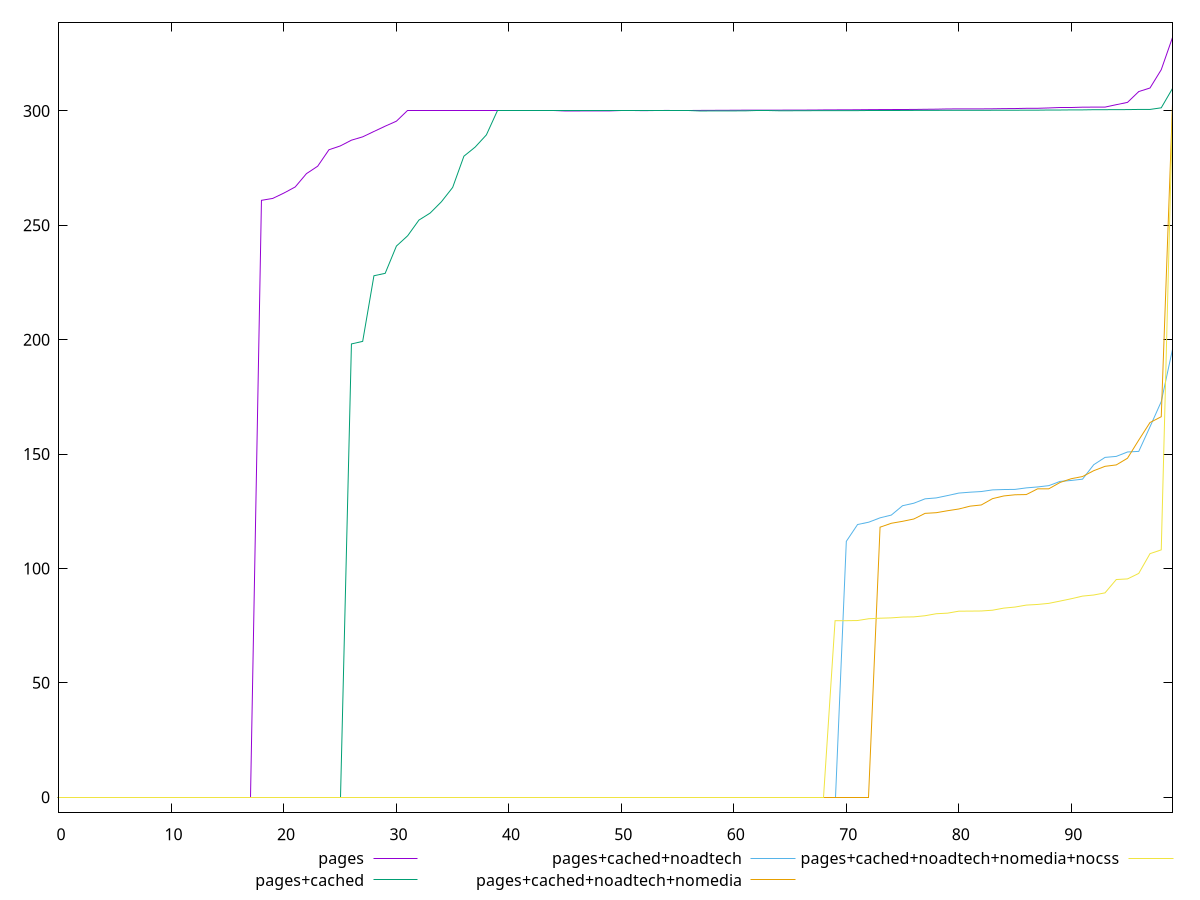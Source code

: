 reset

$pages <<EOF
0 0
1 0
2 0
3 0
4 0
5 0
6 0
7 0
8 0
9 0
10 0
11 0
12 0
13 0
14 0
15 0
16 0
17 0
18 260.9300003051758
19 261.76099967956543
20 264.125
21 266.7749996185303
22 272.60400009155273
23 275.85200023651123
24 283.04500007629395
25 284.69799995422363
26 287.2289996147156
27 288.6909999847412
28 291.0420002937317
29 293.3550000190735
30 295.54300022125244
31 300
32 300
33 300
34 300
35 300
36 300
37 300
38 300
39 300
40 300
41 300
42 300
43 300
44 300
45 300.002
46 300.006
47 300.032
48 300.036
49 300.04
50 300.11
51 300.11
52 300.138
53 300.2
54 300.224
55 300.244
56 300.244
57 300.246
58 300.278
59 300.28
60 300.322
61 300.342
62 300.35
63 300.352
64 300.356
65 300.386
66 300.39
67 300.398
68 300.456
69 300.48
70 300.492
71 300.526
72 300.572
73 300.602
74 300.624
75 300.648
76 300.662
77 300.732
78 300.78
79 300.88
80 300.902
81 300.906
82 300.91
83 300.946
84 301.024
85 301.06
86 301.158
87 301.168
88 301.324
89 301.384
90 301.384
91 301.658
92 301.684
93 301.686
94 302.75
95 303.75400018692017
96 308.49
97 310.046
98 318.052
99 332.126
EOF

$pagesCached <<EOF
0 0
1 0
2 0
3 0
4 0
5 0
6 0
7 0
8 0
9 0
10 0
11 0
12 0
13 0
14 0
15 0
16 0
17 0
18 0
19 0
20 0
21 0
22 0
23 0
24 0
25 0
26 198.14899969100952
27 199.2699999809265
28 227.95899963378906
29 229.01399993896484
30 240.9390001296997
31 245.44700002670288
32 252.29500007629395
33 255.37599992752075
34 260.30999994277954
35 266.5679998397827
36 280.22700023651123
37 284.2130002975464
38 289.5559997558594
39 300
40 300
41 300
42 300
43 300
44 300
45 300
46 300
47 300
48 300
49 300
50 300
51 300
52 300
53 300
54 300
55 300
56 300
57 300.002
58 300.024
59 300.03
60 300.04
61 300.054
62 300.068
63 300.068
64 300.096
65 300.102
66 300.104
67 300.136
68 300.144
69 300.146
70 300.15
71 300.154
72 300.182
73 300.184
74 300.196
75 300.224
76 300.248
77 300.266
78 300.272
79 300.288
80 300.296
81 300.302
82 300.304
83 300.308
84 300.324
85 300.328
86 300.35
87 300.354
88 300.416
89 300.42
90 300.468
91 300.476
92 300.556
93 300.566
94 300.58
95 300.602
96 300.668
97 300.67
98 301.384
99 309.836
EOF

$pagesCachedNoadtech <<EOF
0 0
1 0
2 0
3 0
4 0
5 0
6 0
7 0
8 0
9 0
10 0
11 0
12 0
13 0
14 0
15 0
16 0
17 0
18 0
19 0
20 0
21 0
22 0
23 0
24 0
25 0
26 0
27 0
28 0
29 0
30 0
31 0
32 0
33 0
34 0
35 0
36 0
37 0
38 0
39 0
40 0
41 0
42 0
43 0
44 0
45 0
46 0
47 0
48 0
49 0
50 0
51 0
52 0
53 0
54 0
55 0
56 0
57 0
58 0
59 0
60 0
61 0
62 0
63 0
64 0
65 0
66 0
67 0
68 0
69 0
70 111.84299993515015
71 119.19600009918213
72 120.22499990463257
73 122.11800003051758
74 123.32399988174438
75 127.41899967193604
76 128.50600051879883
77 130.42500019073486
78 130.8300004005432
79 131.8550000190735
80 132.94399976730347
81 133.3259997367859
82 133.61300039291382
83 134.33500003814697
84 134.49200010299683
85 134.55000019073486
86 135.20900058746338
87 135.61899995803833
88 136.19000005722046
89 138.04300022125244
90 138.45700025558472
91 139.02200031280518
92 145.3550000190735
93 148.54099988937378
94 148.97800016403198
95 150.91200017929077
96 151.1670002937317
97 161.9119997024536
98 172.94100046157837
99 195.75699996948242
EOF

$pagesCachedNoadtechNomedia <<EOF
0 0
1 0
2 0
3 0
4 0
5 0
6 0
7 0
8 0
9 0
10 0
11 0
12 0
13 0
14 0
15 0
16 0
17 0
18 0
19 0
20 0
21 0
22 0
23 0
24 0
25 0
26 0
27 0
28 0
29 0
30 0
31 0
32 0
33 0
34 0
35 0
36 0
37 0
38 0
39 0
40 0
41 0
42 0
43 0
44 0
45 0
46 0
47 0
48 0
49 0
50 0
51 0
52 0
53 0
54 0
55 0
56 0
57 0
58 0
59 0
60 0
61 0
62 0
63 0
64 0
65 0
66 0
67 0
68 0
69 0
70 0
71 0
72 0
73 118.03000020980835
74 119.73899984359741
75 120.59400033950806
76 121.60900020599365
77 124.07299947738647
78 124.36600017547607
79 125.22500038146973
80 125.98099994659424
81 127.22200059890747
82 127.73999977111816
83 130.5130000114441
84 131.68399953842163
85 132.19799995422363
86 132.29299974441528
87 134.78200006484985
88 134.8090000152588
89 137.5770001411438
90 139.22399997711182
91 140.18300008773804
92 142.73600006103516
93 144.63700008392334
94 145.25400018692017
95 148.18499994277954
96 156.110999584198
97 163.7979998588562
98 166.32200002670288
99 303.088
EOF

$pagesCachedNoadtechNomediaNocss <<EOF
0 0
1 0
2 0
3 0
4 0
5 0
6 0
7 0
8 0
9 0
10 0
11 0
12 0
13 0
14 0
15 0
16 0
17 0
18 0
19 0
20 0
21 0
22 0
23 0
24 0
25 0
26 0
27 0
28 0
29 0
30 0
31 0
32 0
33 0
34 0
35 0
36 0
37 0
38 0
39 0
40 0
41 0
42 0
43 0
44 0
45 0
46 0
47 0
48 0
49 0
50 0
51 0
52 0
53 0
54 0
55 0
56 0
57 0
58 0
59 0
60 0
61 0
62 0
63 0
64 0
65 0
66 0
67 0
68 0
69 77.14200019836426
70 77.15000009536743
71 77.21999979019165
72 78.00700044631958
73 78.2339997291565
74 78.385000705719
75 78.73000049591064
76 78.81500053405762
77 79.31700038909912
78 80.19299983978271
79 80.44099998474121
80 81.30499982833862
81 81.34100008010864
82 81.39100074768066
83 81.73099994659424
84 82.64699935913086
85 83.11299991607666
86 83.96499967575073
87 84.24599981307983
88 84.72200059890747
89 85.7170000076294
90 86.74499988555908
91 87.89900016784668
92 88.38100004196167
93 89.31500005722046
94 95.14300012588501
95 95.41700029373169
96 97.82499980926514
97 106.4559998512268
98 108.11800003051758
99 300.202
EOF

set key outside below
set xrange [0:99]
set yrange [-6.642519999999999:338.76851999999997]
set trange [-6.642519999999999:338.76851999999997]
set terminal svg size 640, 580 enhanced background rgb 'white'
set output "report_00016_2021-02-10T13-31-48.338Z/uses-rel-preconnect/comparison/sorted/all_raw.svg"

plot $pages title "pages" with line, \
     $pagesCached title "pages+cached" with line, \
     $pagesCachedNoadtech title "pages+cached+noadtech" with line, \
     $pagesCachedNoadtechNomedia title "pages+cached+noadtech+nomedia" with line, \
     $pagesCachedNoadtechNomediaNocss title "pages+cached+noadtech+nomedia+nocss" with line

reset
